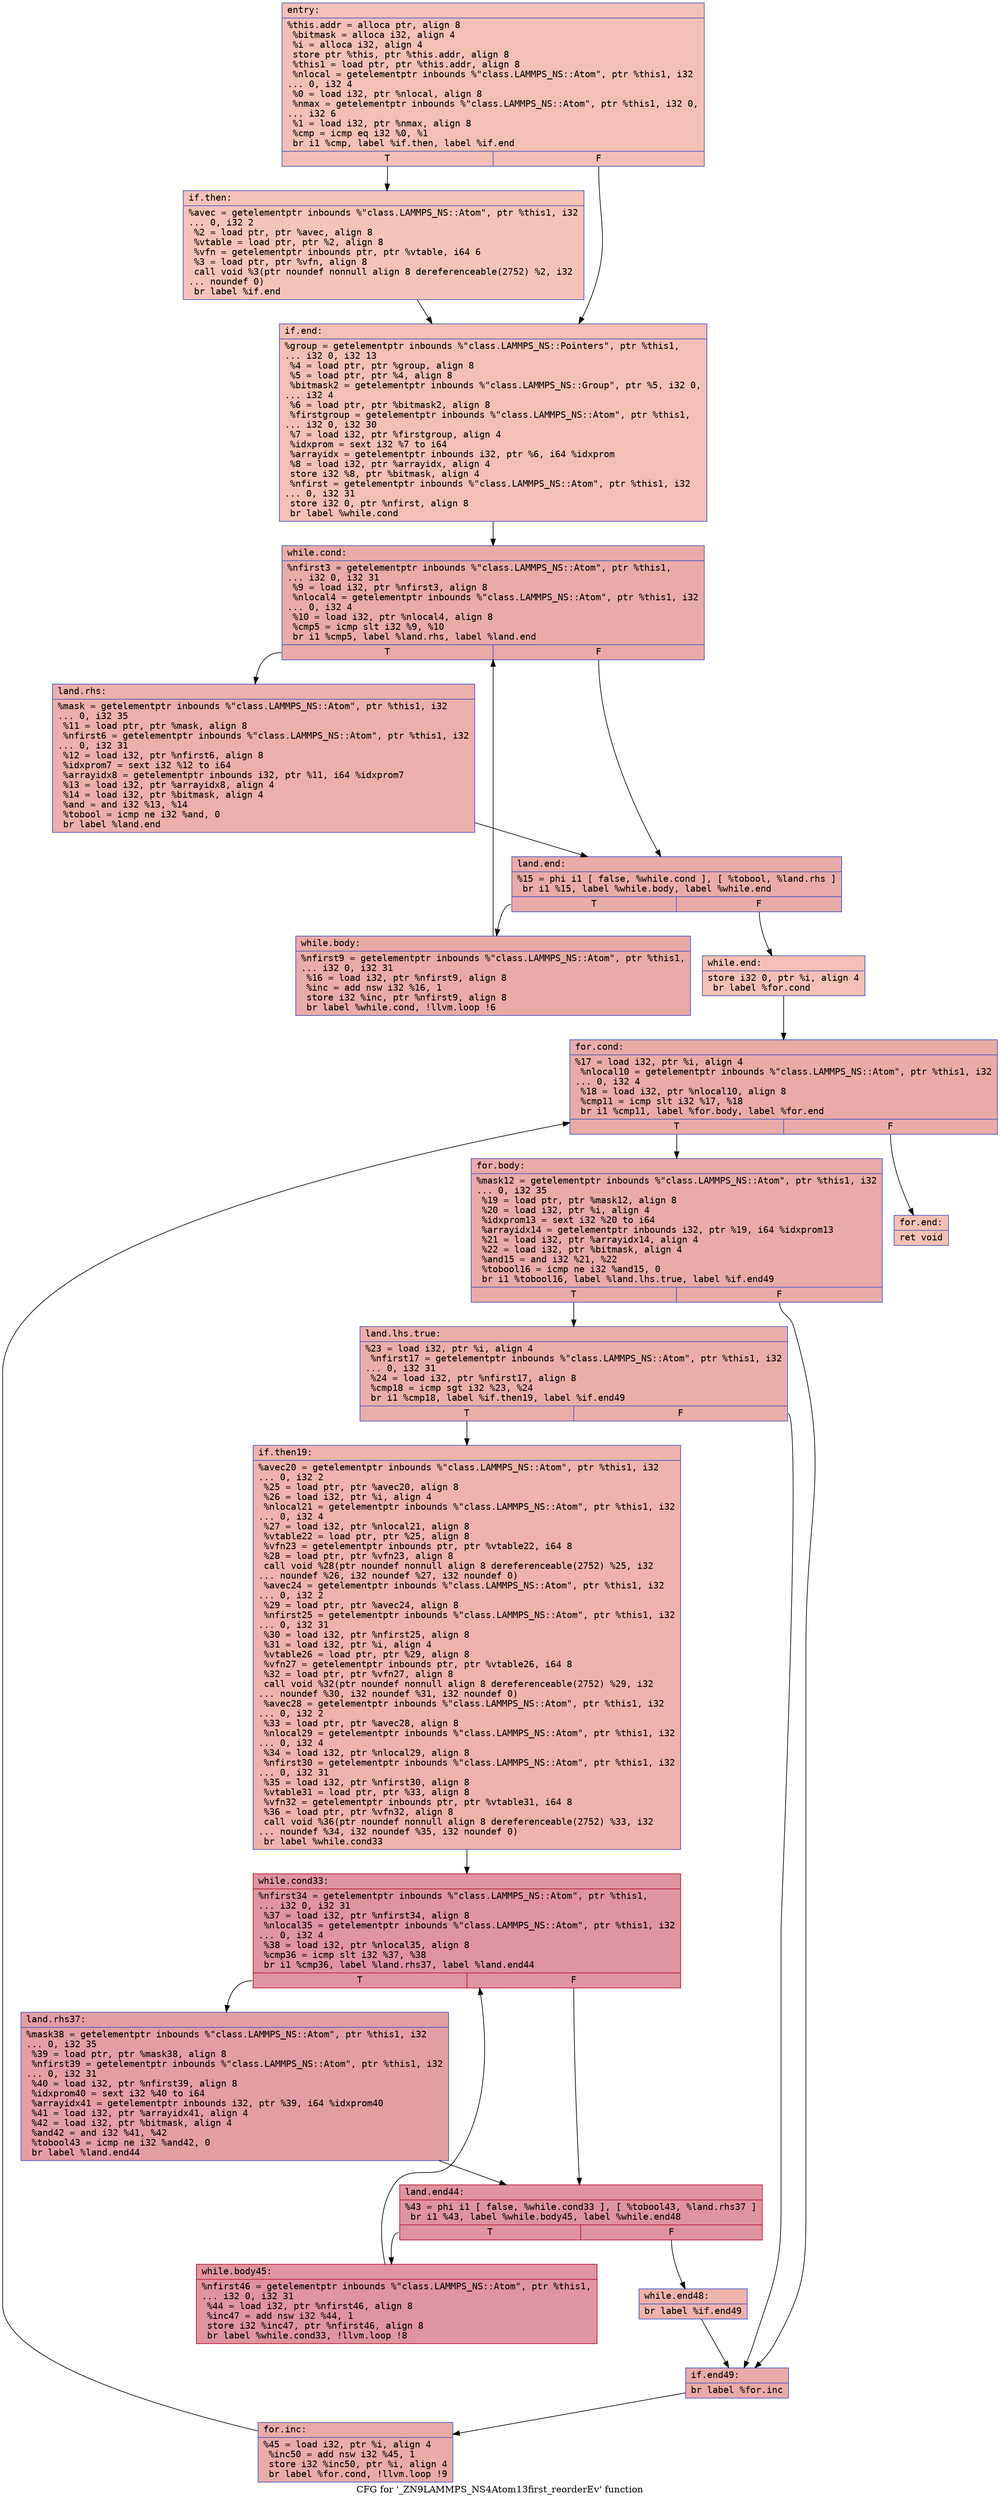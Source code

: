 digraph "CFG for '_ZN9LAMMPS_NS4Atom13first_reorderEv' function" {
	label="CFG for '_ZN9LAMMPS_NS4Atom13first_reorderEv' function";

	Node0x55aea90eca90 [shape=record,color="#3d50c3ff", style=filled, fillcolor="#e5705870" fontname="Courier",label="{entry:\l|  %this.addr = alloca ptr, align 8\l  %bitmask = alloca i32, align 4\l  %i = alloca i32, align 4\l  store ptr %this, ptr %this.addr, align 8\l  %this1 = load ptr, ptr %this.addr, align 8\l  %nlocal = getelementptr inbounds %\"class.LAMMPS_NS::Atom\", ptr %this1, i32\l... 0, i32 4\l  %0 = load i32, ptr %nlocal, align 8\l  %nmax = getelementptr inbounds %\"class.LAMMPS_NS::Atom\", ptr %this1, i32 0,\l... i32 6\l  %1 = load i32, ptr %nmax, align 8\l  %cmp = icmp eq i32 %0, %1\l  br i1 %cmp, label %if.then, label %if.end\l|{<s0>T|<s1>F}}"];
	Node0x55aea90eca90:s0 -> Node0x55aea90ed0b0[tooltip="entry -> if.then\nProbability 50.00%" ];
	Node0x55aea90eca90:s1 -> Node0x55aea90ed120[tooltip="entry -> if.end\nProbability 50.00%" ];
	Node0x55aea90ed0b0 [shape=record,color="#3d50c3ff", style=filled, fillcolor="#e97a5f70" fontname="Courier",label="{if.then:\l|  %avec = getelementptr inbounds %\"class.LAMMPS_NS::Atom\", ptr %this1, i32\l... 0, i32 2\l  %2 = load ptr, ptr %avec, align 8\l  %vtable = load ptr, ptr %2, align 8\l  %vfn = getelementptr inbounds ptr, ptr %vtable, i64 6\l  %3 = load ptr, ptr %vfn, align 8\l  call void %3(ptr noundef nonnull align 8 dereferenceable(2752) %2, i32\l... noundef 0)\l  br label %if.end\l}"];
	Node0x55aea90ed0b0 -> Node0x55aea90ed120[tooltip="if.then -> if.end\nProbability 100.00%" ];
	Node0x55aea90ed120 [shape=record,color="#3d50c3ff", style=filled, fillcolor="#e5705870" fontname="Courier",label="{if.end:\l|  %group = getelementptr inbounds %\"class.LAMMPS_NS::Pointers\", ptr %this1,\l... i32 0, i32 13\l  %4 = load ptr, ptr %group, align 8\l  %5 = load ptr, ptr %4, align 8\l  %bitmask2 = getelementptr inbounds %\"class.LAMMPS_NS::Group\", ptr %5, i32 0,\l... i32 4\l  %6 = load ptr, ptr %bitmask2, align 8\l  %firstgroup = getelementptr inbounds %\"class.LAMMPS_NS::Atom\", ptr %this1,\l... i32 0, i32 30\l  %7 = load i32, ptr %firstgroup, align 4\l  %idxprom = sext i32 %7 to i64\l  %arrayidx = getelementptr inbounds i32, ptr %6, i64 %idxprom\l  %8 = load i32, ptr %arrayidx, align 4\l  store i32 %8, ptr %bitmask, align 4\l  %nfirst = getelementptr inbounds %\"class.LAMMPS_NS::Atom\", ptr %this1, i32\l... 0, i32 31\l  store i32 0, ptr %nfirst, align 8\l  br label %while.cond\l}"];
	Node0x55aea90ed120 -> Node0x55aea90ee160[tooltip="if.end -> while.cond\nProbability 100.00%" ];
	Node0x55aea90ee160 [shape=record,color="#3d50c3ff", style=filled, fillcolor="#cc403a70" fontname="Courier",label="{while.cond:\l|  %nfirst3 = getelementptr inbounds %\"class.LAMMPS_NS::Atom\", ptr %this1,\l... i32 0, i32 31\l  %9 = load i32, ptr %nfirst3, align 8\l  %nlocal4 = getelementptr inbounds %\"class.LAMMPS_NS::Atom\", ptr %this1, i32\l... 0, i32 4\l  %10 = load i32, ptr %nlocal4, align 8\l  %cmp5 = icmp slt i32 %9, %10\l  br i1 %cmp5, label %land.rhs, label %land.end\l|{<s0>T|<s1>F}}"];
	Node0x55aea90ee160:s0 -> Node0x55aea90ee5c0[tooltip="while.cond -> land.rhs\nProbability 50.00%" ];
	Node0x55aea90ee160:s1 -> Node0x55aea90ee960[tooltip="while.cond -> land.end\nProbability 50.00%" ];
	Node0x55aea90ee5c0 [shape=record,color="#3d50c3ff", style=filled, fillcolor="#d24b4070" fontname="Courier",label="{land.rhs:\l|  %mask = getelementptr inbounds %\"class.LAMMPS_NS::Atom\", ptr %this1, i32\l... 0, i32 35\l  %11 = load ptr, ptr %mask, align 8\l  %nfirst6 = getelementptr inbounds %\"class.LAMMPS_NS::Atom\", ptr %this1, i32\l... 0, i32 31\l  %12 = load i32, ptr %nfirst6, align 8\l  %idxprom7 = sext i32 %12 to i64\l  %arrayidx8 = getelementptr inbounds i32, ptr %11, i64 %idxprom7\l  %13 = load i32, ptr %arrayidx8, align 4\l  %14 = load i32, ptr %bitmask, align 4\l  %and = and i32 %13, %14\l  %tobool = icmp ne i32 %and, 0\l  br label %land.end\l}"];
	Node0x55aea90ee5c0 -> Node0x55aea90ee960[tooltip="land.rhs -> land.end\nProbability 100.00%" ];
	Node0x55aea90ee960 [shape=record,color="#3d50c3ff", style=filled, fillcolor="#cc403a70" fontname="Courier",label="{land.end:\l|  %15 = phi i1 [ false, %while.cond ], [ %tobool, %land.rhs ]\l  br i1 %15, label %while.body, label %while.end\l|{<s0>T|<s1>F}}"];
	Node0x55aea90ee960:s0 -> Node0x55aea90ef190[tooltip="land.end -> while.body\nProbability 96.88%" ];
	Node0x55aea90ee960:s1 -> Node0x55aea90ef210[tooltip="land.end -> while.end\nProbability 3.12%" ];
	Node0x55aea90ef190 [shape=record,color="#3d50c3ff", style=filled, fillcolor="#cc403a70" fontname="Courier",label="{while.body:\l|  %nfirst9 = getelementptr inbounds %\"class.LAMMPS_NS::Atom\", ptr %this1,\l... i32 0, i32 31\l  %16 = load i32, ptr %nfirst9, align 8\l  %inc = add nsw i32 %16, 1\l  store i32 %inc, ptr %nfirst9, align 8\l  br label %while.cond, !llvm.loop !6\l}"];
	Node0x55aea90ef190 -> Node0x55aea90ee160[tooltip="while.body -> while.cond\nProbability 100.00%" ];
	Node0x55aea90ef210 [shape=record,color="#3d50c3ff", style=filled, fillcolor="#e5705870" fontname="Courier",label="{while.end:\l|  store i32 0, ptr %i, align 4\l  br label %for.cond\l}"];
	Node0x55aea90ef210 -> Node0x55aea90ef870[tooltip="while.end -> for.cond\nProbability 100.00%" ];
	Node0x55aea90ef870 [shape=record,color="#3d50c3ff", style=filled, fillcolor="#cc403a70" fontname="Courier",label="{for.cond:\l|  %17 = load i32, ptr %i, align 4\l  %nlocal10 = getelementptr inbounds %\"class.LAMMPS_NS::Atom\", ptr %this1, i32\l... 0, i32 4\l  %18 = load i32, ptr %nlocal10, align 8\l  %cmp11 = icmp slt i32 %17, %18\l  br i1 %cmp11, label %for.body, label %for.end\l|{<s0>T|<s1>F}}"];
	Node0x55aea90ef870:s0 -> Node0x55aea90efc00[tooltip="for.cond -> for.body\nProbability 96.88%" ];
	Node0x55aea90ef870:s1 -> Node0x55aea90efc80[tooltip="for.cond -> for.end\nProbability 3.12%" ];
	Node0x55aea90efc00 [shape=record,color="#3d50c3ff", style=filled, fillcolor="#cc403a70" fontname="Courier",label="{for.body:\l|  %mask12 = getelementptr inbounds %\"class.LAMMPS_NS::Atom\", ptr %this1, i32\l... 0, i32 35\l  %19 = load ptr, ptr %mask12, align 8\l  %20 = load i32, ptr %i, align 4\l  %idxprom13 = sext i32 %20 to i64\l  %arrayidx14 = getelementptr inbounds i32, ptr %19, i64 %idxprom13\l  %21 = load i32, ptr %arrayidx14, align 4\l  %22 = load i32, ptr %bitmask, align 4\l  %and15 = and i32 %21, %22\l  %tobool16 = icmp ne i32 %and15, 0\l  br i1 %tobool16, label %land.lhs.true, label %if.end49\l|{<s0>T|<s1>F}}"];
	Node0x55aea90efc00:s0 -> Node0x55aea90f0360[tooltip="for.body -> land.lhs.true\nProbability 62.50%" ];
	Node0x55aea90efc00:s1 -> Node0x55aea90f03e0[tooltip="for.body -> if.end49\nProbability 37.50%" ];
	Node0x55aea90f0360 [shape=record,color="#3d50c3ff", style=filled, fillcolor="#d0473d70" fontname="Courier",label="{land.lhs.true:\l|  %23 = load i32, ptr %i, align 4\l  %nfirst17 = getelementptr inbounds %\"class.LAMMPS_NS::Atom\", ptr %this1, i32\l... 0, i32 31\l  %24 = load i32, ptr %nfirst17, align 8\l  %cmp18 = icmp sgt i32 %23, %24\l  br i1 %cmp18, label %if.then19, label %if.end49\l|{<s0>T|<s1>F}}"];
	Node0x55aea90f0360:s0 -> Node0x55aea90ee770[tooltip="land.lhs.true -> if.then19\nProbability 50.00%" ];
	Node0x55aea90f0360:s1 -> Node0x55aea90f03e0[tooltip="land.lhs.true -> if.end49\nProbability 50.00%" ];
	Node0x55aea90ee770 [shape=record,color="#3d50c3ff", style=filled, fillcolor="#d6524470" fontname="Courier",label="{if.then19:\l|  %avec20 = getelementptr inbounds %\"class.LAMMPS_NS::Atom\", ptr %this1, i32\l... 0, i32 2\l  %25 = load ptr, ptr %avec20, align 8\l  %26 = load i32, ptr %i, align 4\l  %nlocal21 = getelementptr inbounds %\"class.LAMMPS_NS::Atom\", ptr %this1, i32\l... 0, i32 4\l  %27 = load i32, ptr %nlocal21, align 8\l  %vtable22 = load ptr, ptr %25, align 8\l  %vfn23 = getelementptr inbounds ptr, ptr %vtable22, i64 8\l  %28 = load ptr, ptr %vfn23, align 8\l  call void %28(ptr noundef nonnull align 8 dereferenceable(2752) %25, i32\l... noundef %26, i32 noundef %27, i32 noundef 0)\l  %avec24 = getelementptr inbounds %\"class.LAMMPS_NS::Atom\", ptr %this1, i32\l... 0, i32 2\l  %29 = load ptr, ptr %avec24, align 8\l  %nfirst25 = getelementptr inbounds %\"class.LAMMPS_NS::Atom\", ptr %this1, i32\l... 0, i32 31\l  %30 = load i32, ptr %nfirst25, align 8\l  %31 = load i32, ptr %i, align 4\l  %vtable26 = load ptr, ptr %29, align 8\l  %vfn27 = getelementptr inbounds ptr, ptr %vtable26, i64 8\l  %32 = load ptr, ptr %vfn27, align 8\l  call void %32(ptr noundef nonnull align 8 dereferenceable(2752) %29, i32\l... noundef %30, i32 noundef %31, i32 noundef 0)\l  %avec28 = getelementptr inbounds %\"class.LAMMPS_NS::Atom\", ptr %this1, i32\l... 0, i32 2\l  %33 = load ptr, ptr %avec28, align 8\l  %nlocal29 = getelementptr inbounds %\"class.LAMMPS_NS::Atom\", ptr %this1, i32\l... 0, i32 4\l  %34 = load i32, ptr %nlocal29, align 8\l  %nfirst30 = getelementptr inbounds %\"class.LAMMPS_NS::Atom\", ptr %this1, i32\l... 0, i32 31\l  %35 = load i32, ptr %nfirst30, align 8\l  %vtable31 = load ptr, ptr %33, align 8\l  %vfn32 = getelementptr inbounds ptr, ptr %vtable31, i64 8\l  %36 = load ptr, ptr %vfn32, align 8\l  call void %36(ptr noundef nonnull align 8 dereferenceable(2752) %33, i32\l... noundef %34, i32 noundef %35, i32 noundef 0)\l  br label %while.cond33\l}"];
	Node0x55aea90ee770 -> Node0x55aea90f2150[tooltip="if.then19 -> while.cond33\nProbability 100.00%" ];
	Node0x55aea90f2150 [shape=record,color="#b70d28ff", style=filled, fillcolor="#b70d2870" fontname="Courier",label="{while.cond33:\l|  %nfirst34 = getelementptr inbounds %\"class.LAMMPS_NS::Atom\", ptr %this1,\l... i32 0, i32 31\l  %37 = load i32, ptr %nfirst34, align 8\l  %nlocal35 = getelementptr inbounds %\"class.LAMMPS_NS::Atom\", ptr %this1, i32\l... 0, i32 4\l  %38 = load i32, ptr %nlocal35, align 8\l  %cmp36 = icmp slt i32 %37, %38\l  br i1 %cmp36, label %land.rhs37, label %land.end44\l|{<s0>T|<s1>F}}"];
	Node0x55aea90f2150:s0 -> Node0x55aea90f2580[tooltip="while.cond33 -> land.rhs37\nProbability 50.00%" ];
	Node0x55aea90f2150:s1 -> Node0x55aea90f2600[tooltip="while.cond33 -> land.end44\nProbability 50.00%" ];
	Node0x55aea90f2580 [shape=record,color="#3d50c3ff", style=filled, fillcolor="#be242e70" fontname="Courier",label="{land.rhs37:\l|  %mask38 = getelementptr inbounds %\"class.LAMMPS_NS::Atom\", ptr %this1, i32\l... 0, i32 35\l  %39 = load ptr, ptr %mask38, align 8\l  %nfirst39 = getelementptr inbounds %\"class.LAMMPS_NS::Atom\", ptr %this1, i32\l... 0, i32 31\l  %40 = load i32, ptr %nfirst39, align 8\l  %idxprom40 = sext i32 %40 to i64\l  %arrayidx41 = getelementptr inbounds i32, ptr %39, i64 %idxprom40\l  %41 = load i32, ptr %arrayidx41, align 4\l  %42 = load i32, ptr %bitmask, align 4\l  %and42 = and i32 %41, %42\l  %tobool43 = icmp ne i32 %and42, 0\l  br label %land.end44\l}"];
	Node0x55aea90f2580 -> Node0x55aea90f2600[tooltip="land.rhs37 -> land.end44\nProbability 100.00%" ];
	Node0x55aea90f2600 [shape=record,color="#b70d28ff", style=filled, fillcolor="#b70d2870" fontname="Courier",label="{land.end44:\l|  %43 = phi i1 [ false, %while.cond33 ], [ %tobool43, %land.rhs37 ]\l  br i1 %43, label %while.body45, label %while.end48\l|{<s0>T|<s1>F}}"];
	Node0x55aea90f2600:s0 -> Node0x55aea90f2e90[tooltip="land.end44 -> while.body45\nProbability 96.88%" ];
	Node0x55aea90f2600:s1 -> Node0x55aea90f2f70[tooltip="land.end44 -> while.end48\nProbability 3.12%" ];
	Node0x55aea90f2e90 [shape=record,color="#b70d28ff", style=filled, fillcolor="#b70d2870" fontname="Courier",label="{while.body45:\l|  %nfirst46 = getelementptr inbounds %\"class.LAMMPS_NS::Atom\", ptr %this1,\l... i32 0, i32 31\l  %44 = load i32, ptr %nfirst46, align 8\l  %inc47 = add nsw i32 %44, 1\l  store i32 %inc47, ptr %nfirst46, align 8\l  br label %while.cond33, !llvm.loop !8\l}"];
	Node0x55aea90f2e90 -> Node0x55aea90f2150[tooltip="while.body45 -> while.cond33\nProbability 100.00%" ];
	Node0x55aea90f2f70 [shape=record,color="#3d50c3ff", style=filled, fillcolor="#d6524470" fontname="Courier",label="{while.end48:\l|  br label %if.end49\l}"];
	Node0x55aea90f2f70 -> Node0x55aea90f03e0[tooltip="while.end48 -> if.end49\nProbability 100.00%" ];
	Node0x55aea90f03e0 [shape=record,color="#3d50c3ff", style=filled, fillcolor="#cc403a70" fontname="Courier",label="{if.end49:\l|  br label %for.inc\l}"];
	Node0x55aea90f03e0 -> Node0x55aea90f35f0[tooltip="if.end49 -> for.inc\nProbability 100.00%" ];
	Node0x55aea90f35f0 [shape=record,color="#3d50c3ff", style=filled, fillcolor="#cc403a70" fontname="Courier",label="{for.inc:\l|  %45 = load i32, ptr %i, align 4\l  %inc50 = add nsw i32 %45, 1\l  store i32 %inc50, ptr %i, align 4\l  br label %for.cond, !llvm.loop !9\l}"];
	Node0x55aea90f35f0 -> Node0x55aea90ef870[tooltip="for.inc -> for.cond\nProbability 100.00%" ];
	Node0x55aea90efc80 [shape=record,color="#3d50c3ff", style=filled, fillcolor="#e5705870" fontname="Courier",label="{for.end:\l|  ret void\l}"];
}
